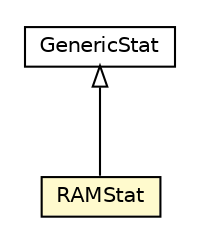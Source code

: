 #!/usr/local/bin/dot
#
# Class diagram 
# Generated by UMLGraph version R5_6-24-gf6e263 (http://www.umlgraph.org/)
#

digraph G {
	edge [fontname="Helvetica",fontsize=10,labelfontname="Helvetica",labelfontsize=10];
	node [fontname="Helvetica",fontsize=10,shape=plaintext];
	nodesep=0.25;
	ranksep=0.5;
	// org.unict.ing.pds.dhtdb.utils.model.RAMStat
	c2085 [label=<<table title="org.unict.ing.pds.dhtdb.utils.model.RAMStat" border="0" cellborder="1" cellspacing="0" cellpadding="2" port="p" bgcolor="lemonChiffon" href="./RAMStat.html">
		<tr><td><table border="0" cellspacing="0" cellpadding="1">
<tr><td align="center" balign="center"> RAMStat </td></tr>
		</table></td></tr>
		</table>>, URL="./RAMStat.html", fontname="Helvetica", fontcolor="black", fontsize=10.0];
	// org.unict.ing.pds.dhtdb.utils.model.GenericStat
	c2088 [label=<<table title="org.unict.ing.pds.dhtdb.utils.model.GenericStat" border="0" cellborder="1" cellspacing="0" cellpadding="2" port="p" href="./GenericStat.html">
		<tr><td><table border="0" cellspacing="0" cellpadding="1">
<tr><td align="center" balign="center"> GenericStat </td></tr>
		</table></td></tr>
		</table>>, URL="./GenericStat.html", fontname="Helvetica", fontcolor="black", fontsize=10.0];
	//org.unict.ing.pds.dhtdb.utils.model.RAMStat extends org.unict.ing.pds.dhtdb.utils.model.GenericStat
	c2088:p -> c2085:p [dir=back,arrowtail=empty];
}

